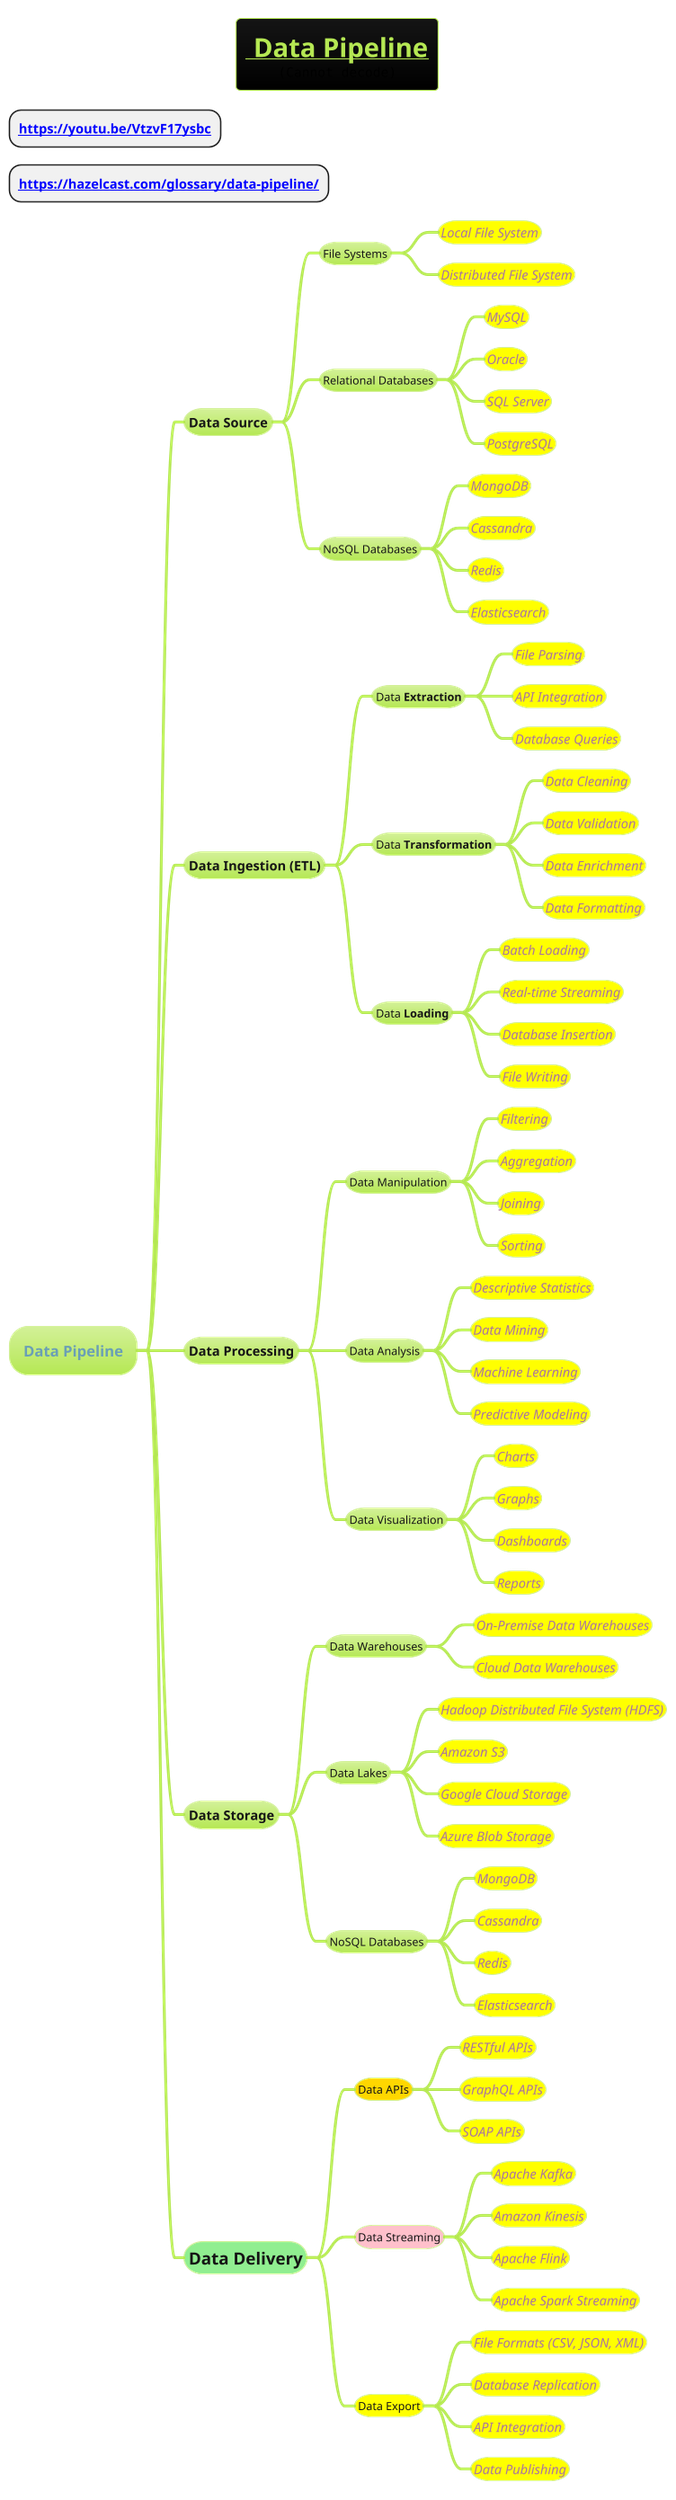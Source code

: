 @startmindmap
title =__ Data Pipeline__\n<img:images/img.png>

* **[[https://youtu.be/VtzvF17ysbc  ]]**
* **[[https://hazelcast.com/glossary/data-pipeline/]]**

!theme hacker
* Data Pipeline
** Data Source
*** File Systems
****[#yellow] ====<size:14>Local File System
****[#yellow] ====<size:14>Distributed File System
*** Relational Databases
****[#yellow] ====<size:14>MySQL
****[#yellow] ====<size:14>Oracle
****[#yellow] ====<size:14>SQL Server
****[#yellow] ====<size:14>PostgreSQL
*** NoSQL Databases
****[#yellow] ====<size:14>MongoDB
****[#yellow] ====<size:14>Cassandra
****[#yellow] ====<size:14>Redis
****[#yellow] ====<size:14>Elasticsearch
** Data Ingestion (ETL)
*** Data **Extraction**
****[#yellow] ====<size:14>File Parsing
****[#yellow] ====<size:14>API Integration
****[#yellow] ====<size:14>Database Queries
*** Data **Transformation**
****[#yellow] ====<size:14>Data Cleaning
****[#yellow] ====<size:14>Data Validation
****[#yellow] ====<size:14>Data Enrichment
****[#yellow] ====<size:14>Data Formatting
*** Data **Loading**
****[#yellow] ====<size:14>Batch Loading
****[#yellow] ====<size:14>Real-time Streaming
****[#yellow] ====<size:14>Database Insertion
****[#yellow] ====<size:14>File Writing
** Data Processing
*** Data Manipulation
****[#yellow] ====<size:14>Filtering
****[#yellow] ====<size:14>Aggregation
****[#yellow] ====<size:14>Joining
****[#yellow] ====<size:14>Sorting
*** Data Analysis
****[#yellow] ====<size:14>Descriptive Statistics
****[#yellow] ====<size:14>Data Mining
****[#yellow] ====<size:14>Machine Learning
****[#yellow] ====<size:14>Predictive Modeling
*** Data Visualization
****[#yellow] ====<size:14>Charts
****[#yellow] ====<size:14>Graphs
****[#yellow] ====<size:14>Dashboards
****[#yellow] ====<size:14>Reports
** Data Storage
*** Data Warehouses
****[#yellow] ====<size:14>On-Premise Data Warehouses
****[#yellow] ====<size:14>Cloud Data Warehouses
*** Data Lakes
****[#yellow] ====<size:14>Hadoop Distributed File System (HDFS)
****[#yellow] ====<size:14>Amazon S3
****[#yellow] ====<size:14>Google Cloud Storage
****[#yellow] ====<size:14>Azure Blob Storage
*** NoSQL Databases
****[#yellow] ====<size:14>MongoDB
****[#yellow] ====<size:14>Cassandra
****[#yellow] ====<size:14>Redis
****[#yellow] ====<size:14>Elasticsearch
**[#lightgreen] =Data Delivery
***[#gold] Data APIs
****[#yellow] ====<size:14>RESTful APIs
****[#yellow] ====<size:14>GraphQL APIs
****[#yellow] ====<size:14>SOAP APIs
***[#pink] Data Streaming
****[#yellow] ====<size:14>Apache Kafka
****[#yellow] ====<size:14>Amazon Kinesis
****[#yellow] ====<size:14>Apache Flink
****[#yellow] ====<size:14>Apache Spark Streaming
***[#yellow] Data Export
****[#yellow] ====<size:14>File Formats (CSV, JSON, XML)
****[#yellow] ====<size:14>Database Replication
****[#yellow] ====<size:14>API Integration
****[#yellow] ====<size:14>Data Publishing
@endmindmap

